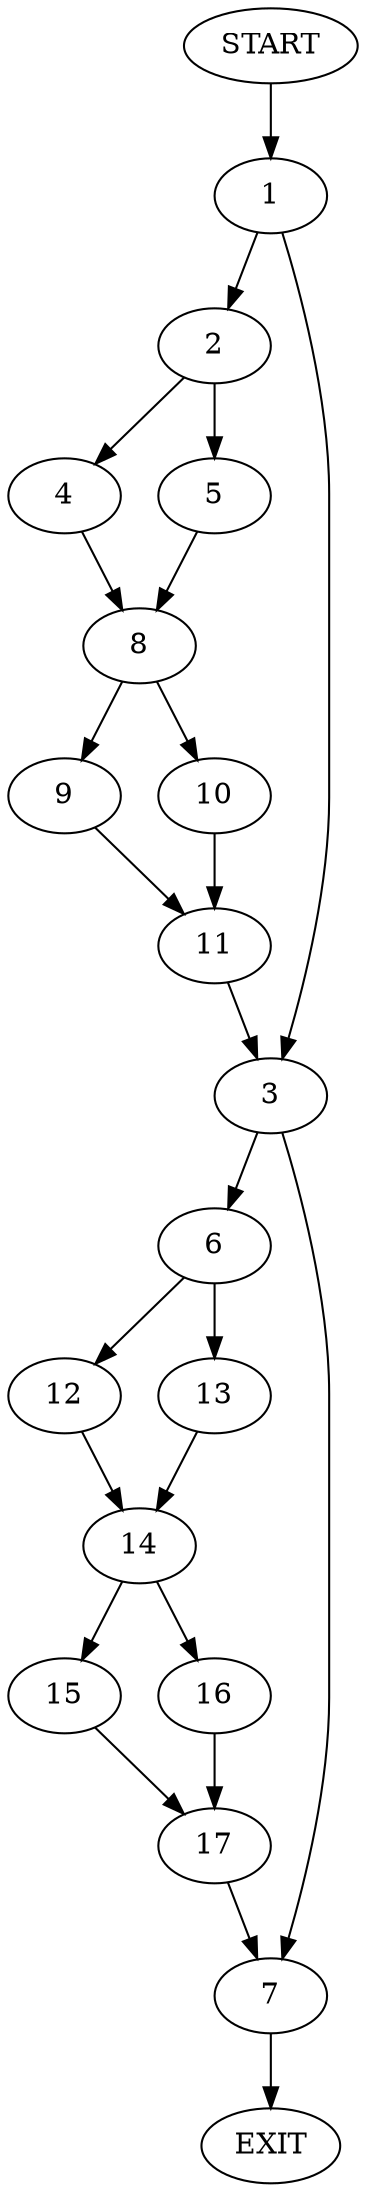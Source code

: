 digraph {
0 [label="START"]
18 [label="EXIT"]
0 -> 1
1 -> 2
1 -> 3
2 -> 4
2 -> 5
3 -> 6
3 -> 7
5 -> 8
4 -> 8
8 -> 9
8 -> 10
9 -> 11
10 -> 11
11 -> 3
7 -> 18
6 -> 12
6 -> 13
13 -> 14
12 -> 14
14 -> 15
14 -> 16
16 -> 17
15 -> 17
17 -> 7
}

